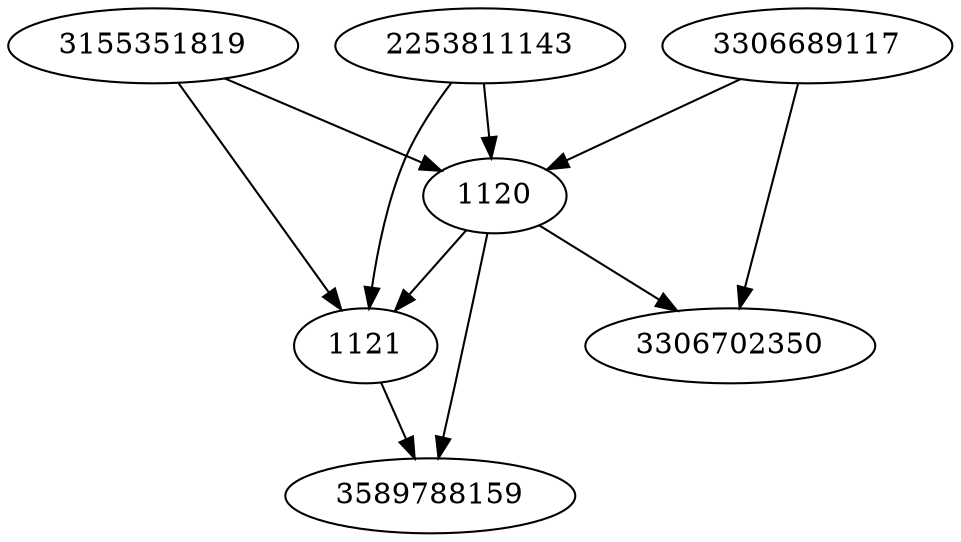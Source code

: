 strict digraph  {
1120;
1121;
2253811143;
3155351819;
3306702350;
3306689117;
3589788159;
1120 -> 1121;
1120 -> 3589788159;
1120 -> 3306702350;
1121 -> 3589788159;
2253811143 -> 1120;
2253811143 -> 1121;
3155351819 -> 1120;
3155351819 -> 1121;
3306689117 -> 1120;
3306689117 -> 3306702350;
}
